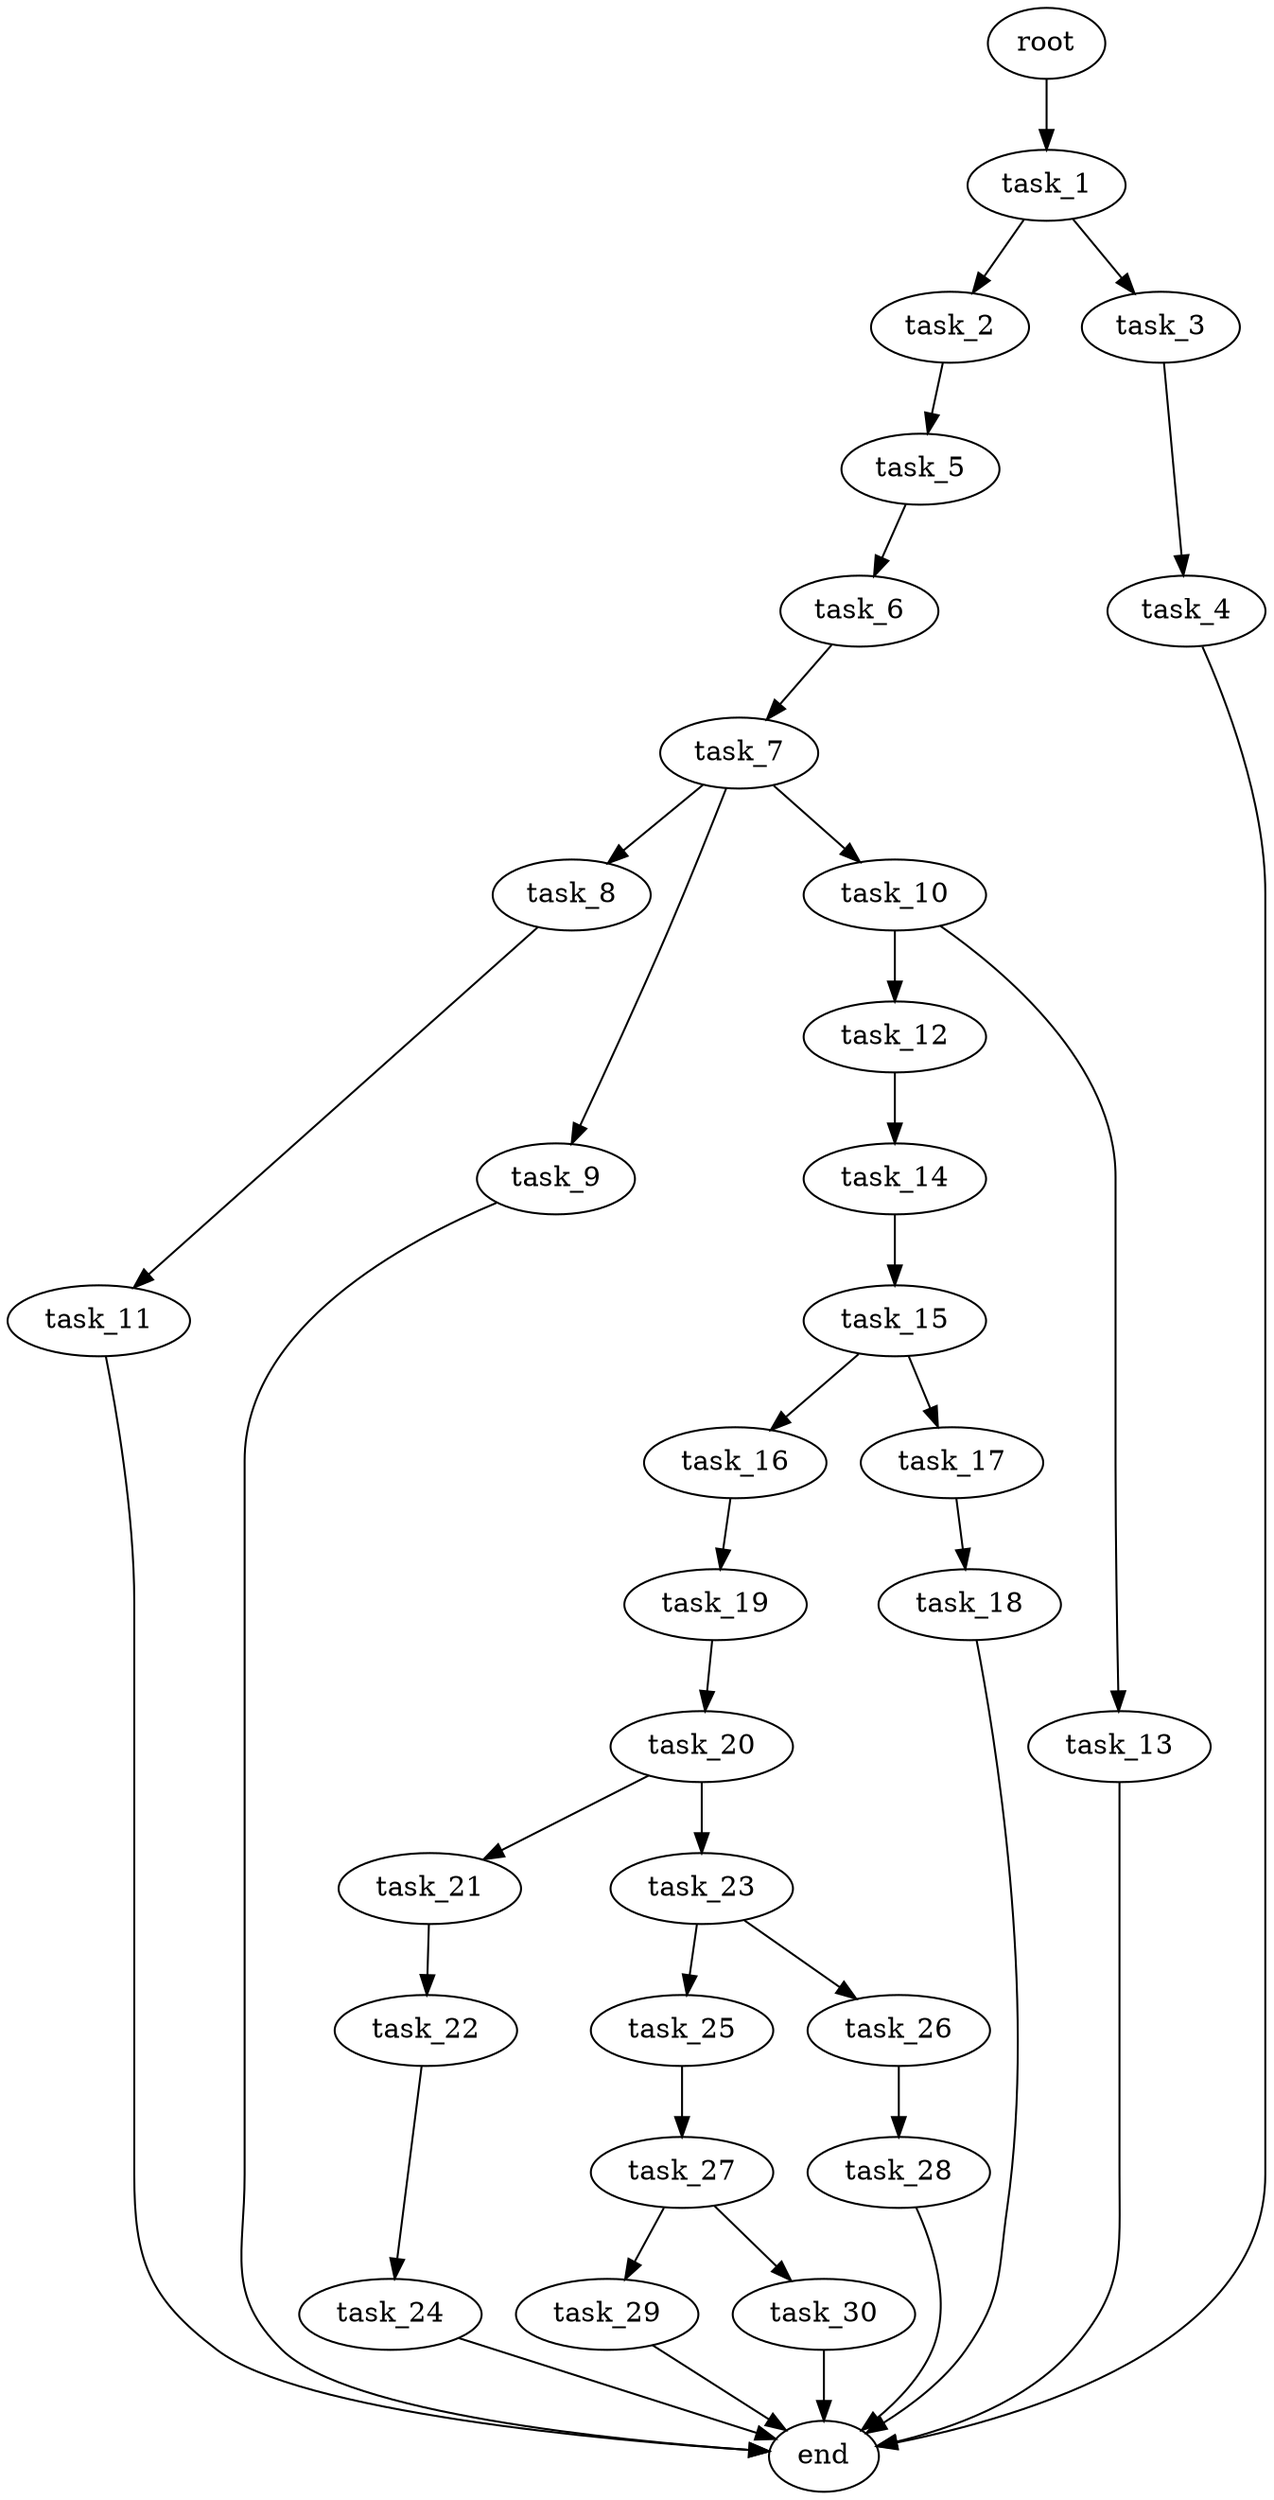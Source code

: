 digraph G {
  root [size="0.000000e+00"];
  task_1 [size="2.365813e+10"];
  task_2 [size="6.783425e+10"];
  task_3 [size="3.422068e+10"];
  task_4 [size="9.764409e+10"];
  task_5 [size="7.374578e+10"];
  task_6 [size="4.343851e+10"];
  task_7 [size="2.895377e+10"];
  task_8 [size="4.859807e+10"];
  task_9 [size="7.609238e+10"];
  task_10 [size="2.478225e+10"];
  task_11 [size="1.525805e+10"];
  task_12 [size="5.112887e+10"];
  task_13 [size="2.495418e+10"];
  task_14 [size="7.667509e+10"];
  task_15 [size="8.641804e+10"];
  task_16 [size="9.942576e+10"];
  task_17 [size="2.474296e+10"];
  task_18 [size="8.206274e+10"];
  task_19 [size="1.984926e+10"];
  task_20 [size="7.064903e+10"];
  task_21 [size="8.099715e+10"];
  task_22 [size="7.011748e+10"];
  task_23 [size="5.023837e+10"];
  task_24 [size="1.812701e+10"];
  task_25 [size="9.925524e+10"];
  task_26 [size="5.912371e+10"];
  task_27 [size="6.345137e+10"];
  task_28 [size="2.294613e+10"];
  task_29 [size="1.323826e+10"];
  task_30 [size="3.846259e+09"];
  end [size="0.000000e+00"];

  root -> task_1 [size="1.000000e-12"];
  task_1 -> task_2 [size="6.783425e+08"];
  task_1 -> task_3 [size="3.422068e+08"];
  task_2 -> task_5 [size="7.374578e+08"];
  task_3 -> task_4 [size="9.764409e+08"];
  task_4 -> end [size="1.000000e-12"];
  task_5 -> task_6 [size="4.343851e+08"];
  task_6 -> task_7 [size="2.895377e+08"];
  task_7 -> task_8 [size="4.859807e+08"];
  task_7 -> task_9 [size="7.609238e+08"];
  task_7 -> task_10 [size="2.478225e+08"];
  task_8 -> task_11 [size="1.525805e+08"];
  task_9 -> end [size="1.000000e-12"];
  task_10 -> task_12 [size="5.112887e+08"];
  task_10 -> task_13 [size="2.495418e+08"];
  task_11 -> end [size="1.000000e-12"];
  task_12 -> task_14 [size="7.667509e+08"];
  task_13 -> end [size="1.000000e-12"];
  task_14 -> task_15 [size="8.641804e+08"];
  task_15 -> task_16 [size="9.942576e+08"];
  task_15 -> task_17 [size="2.474296e+08"];
  task_16 -> task_19 [size="1.984926e+08"];
  task_17 -> task_18 [size="8.206274e+08"];
  task_18 -> end [size="1.000000e-12"];
  task_19 -> task_20 [size="7.064903e+08"];
  task_20 -> task_21 [size="8.099715e+08"];
  task_20 -> task_23 [size="5.023837e+08"];
  task_21 -> task_22 [size="7.011748e+08"];
  task_22 -> task_24 [size="1.812701e+08"];
  task_23 -> task_25 [size="9.925524e+08"];
  task_23 -> task_26 [size="5.912371e+08"];
  task_24 -> end [size="1.000000e-12"];
  task_25 -> task_27 [size="6.345137e+08"];
  task_26 -> task_28 [size="2.294613e+08"];
  task_27 -> task_29 [size="1.323826e+08"];
  task_27 -> task_30 [size="3.846259e+07"];
  task_28 -> end [size="1.000000e-12"];
  task_29 -> end [size="1.000000e-12"];
  task_30 -> end [size="1.000000e-12"];
}
